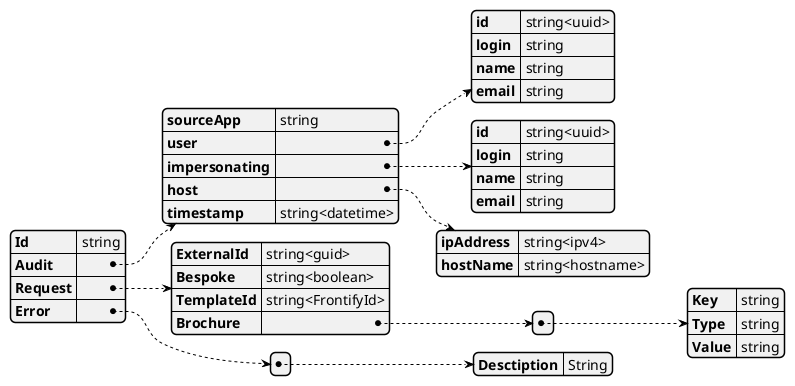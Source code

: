 @startjson
{
    "Id" : "string",
    "Audit": {
        "sourceApp": "string",
        "user": {
            "id" : "string<uuid>",
            "login": "string",
            "name": "string",
            "email": "string"
        },
        "impersonating": {
            "id" : "string<uuid>",
            "login": "string",
            "name": "string",
            "email": "string"
        },
        "host":{
            "ipAddress":"string<ipv4>",
            "hostName":"string<hostname>"
        },
        "timestamp": "string<datetime>"
    },
    "Request" : {
        "ExternalId": "string<guid>",
        "Bespoke" : "string<boolean>",
        "TemplateId": "string<FrontifyId>",
        "Brochure": [
            { 
              "Key": "string",
              "Type": "string",
              "Value": "string"
            }
        ]
    },
    "Error" : [
      {
        "Desctiption" : "String"
      }
    ]    
}
@enduml
